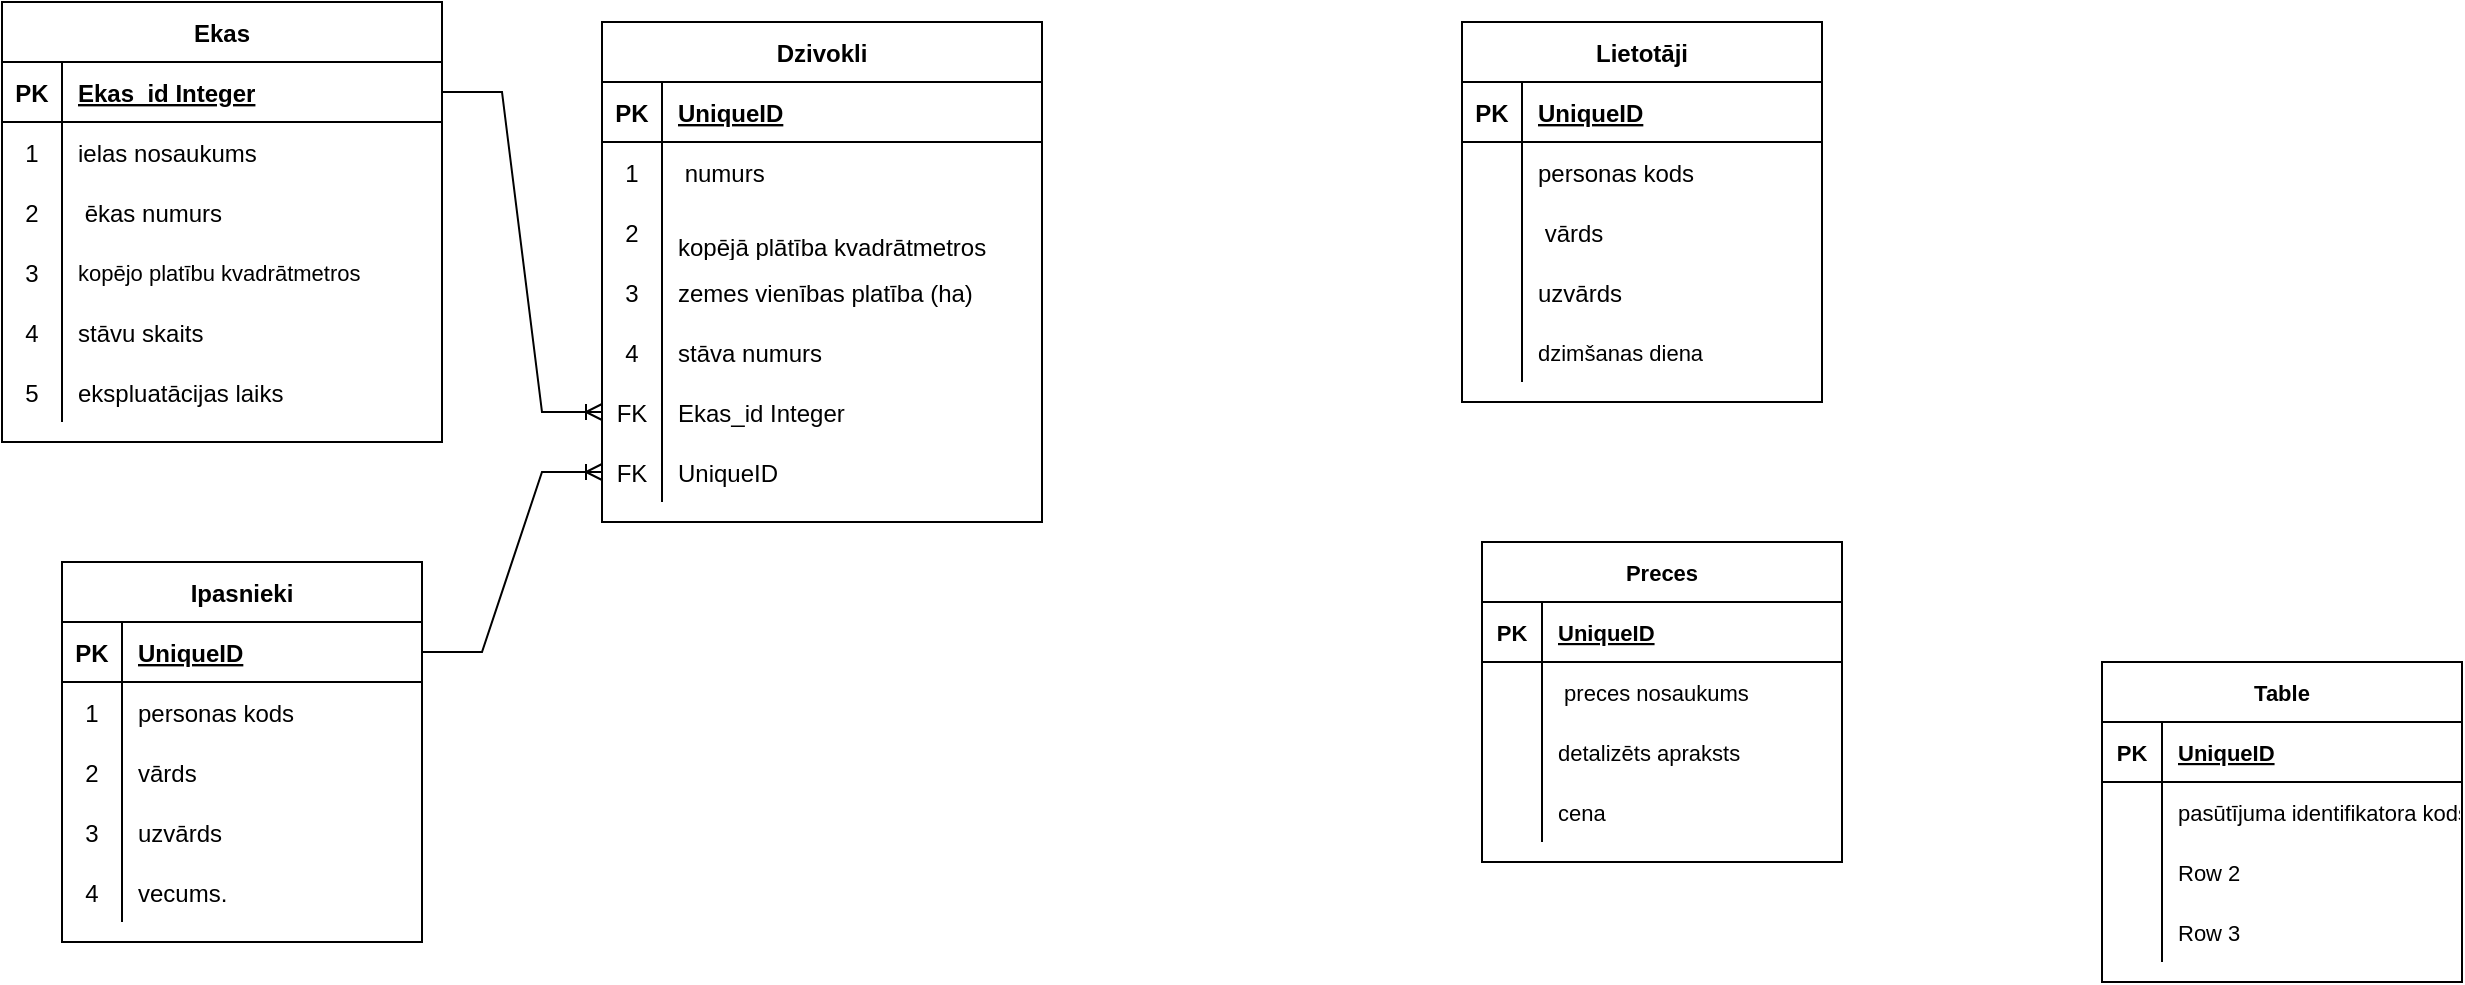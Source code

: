 <mxfile version="17.2.6" type="github">
  <diagram id="R2lEEEUBdFMjLlhIrx00" name="Page-1">
    <mxGraphModel dx="1379" dy="794" grid="1" gridSize="10" guides="1" tooltips="1" connect="1" arrows="1" fold="1" page="1" pageScale="1" pageWidth="850" pageHeight="1100" math="0" shadow="0" extFonts="Permanent Marker^https://fonts.googleapis.com/css?family=Permanent+Marker">
      <root>
        <mxCell id="0" />
        <mxCell id="1" parent="0" />
        <mxCell id="UOxE_f_TyPuhPwc7GjGA-1" value="Ekas" style="shape=table;startSize=30;container=1;collapsible=1;childLayout=tableLayout;fixedRows=1;rowLines=0;fontStyle=1;align=center;resizeLast=1;" vertex="1" parent="1">
          <mxGeometry x="30" y="70" width="220" height="220" as="geometry" />
        </mxCell>
        <mxCell id="UOxE_f_TyPuhPwc7GjGA-2" value="" style="shape=tableRow;horizontal=0;startSize=0;swimlaneHead=0;swimlaneBody=0;fillColor=none;collapsible=0;dropTarget=0;points=[[0,0.5],[1,0.5]];portConstraint=eastwest;top=0;left=0;right=0;bottom=1;" vertex="1" parent="UOxE_f_TyPuhPwc7GjGA-1">
          <mxGeometry y="30" width="220" height="30" as="geometry" />
        </mxCell>
        <mxCell id="UOxE_f_TyPuhPwc7GjGA-3" value="PK" style="shape=partialRectangle;connectable=0;fillColor=none;top=0;left=0;bottom=0;right=0;fontStyle=1;overflow=hidden;" vertex="1" parent="UOxE_f_TyPuhPwc7GjGA-2">
          <mxGeometry width="30" height="30" as="geometry">
            <mxRectangle width="30" height="30" as="alternateBounds" />
          </mxGeometry>
        </mxCell>
        <mxCell id="UOxE_f_TyPuhPwc7GjGA-4" value="Ekas_id Integer" style="shape=partialRectangle;connectable=0;fillColor=none;top=0;left=0;bottom=0;right=0;align=left;spacingLeft=6;fontStyle=5;overflow=hidden;" vertex="1" parent="UOxE_f_TyPuhPwc7GjGA-2">
          <mxGeometry x="30" width="190" height="30" as="geometry">
            <mxRectangle width="190" height="30" as="alternateBounds" />
          </mxGeometry>
        </mxCell>
        <mxCell id="UOxE_f_TyPuhPwc7GjGA-5" value="" style="shape=tableRow;horizontal=0;startSize=0;swimlaneHead=0;swimlaneBody=0;fillColor=none;collapsible=0;dropTarget=0;points=[[0,0.5],[1,0.5]];portConstraint=eastwest;top=0;left=0;right=0;bottom=0;" vertex="1" parent="UOxE_f_TyPuhPwc7GjGA-1">
          <mxGeometry y="60" width="220" height="30" as="geometry" />
        </mxCell>
        <mxCell id="UOxE_f_TyPuhPwc7GjGA-6" value="1" style="shape=partialRectangle;connectable=0;fillColor=none;top=0;left=0;bottom=0;right=0;editable=1;overflow=hidden;" vertex="1" parent="UOxE_f_TyPuhPwc7GjGA-5">
          <mxGeometry width="30" height="30" as="geometry">
            <mxRectangle width="30" height="30" as="alternateBounds" />
          </mxGeometry>
        </mxCell>
        <mxCell id="UOxE_f_TyPuhPwc7GjGA-7" value="ielas nosaukums" style="shape=partialRectangle;connectable=0;fillColor=none;top=0;left=0;bottom=0;right=0;align=left;spacingLeft=6;overflow=hidden;" vertex="1" parent="UOxE_f_TyPuhPwc7GjGA-5">
          <mxGeometry x="30" width="190" height="30" as="geometry">
            <mxRectangle width="190" height="30" as="alternateBounds" />
          </mxGeometry>
        </mxCell>
        <mxCell id="UOxE_f_TyPuhPwc7GjGA-8" value="" style="shape=tableRow;horizontal=0;startSize=0;swimlaneHead=0;swimlaneBody=0;fillColor=none;collapsible=0;dropTarget=0;points=[[0,0.5],[1,0.5]];portConstraint=eastwest;top=0;left=0;right=0;bottom=0;" vertex="1" parent="UOxE_f_TyPuhPwc7GjGA-1">
          <mxGeometry y="90" width="220" height="30" as="geometry" />
        </mxCell>
        <mxCell id="UOxE_f_TyPuhPwc7GjGA-9" value="2" style="shape=partialRectangle;connectable=0;fillColor=none;top=0;left=0;bottom=0;right=0;editable=1;overflow=hidden;" vertex="1" parent="UOxE_f_TyPuhPwc7GjGA-8">
          <mxGeometry width="30" height="30" as="geometry">
            <mxRectangle width="30" height="30" as="alternateBounds" />
          </mxGeometry>
        </mxCell>
        <mxCell id="UOxE_f_TyPuhPwc7GjGA-10" value=" ēkas numurs" style="shape=partialRectangle;connectable=0;fillColor=none;top=0;left=0;bottom=0;right=0;align=left;spacingLeft=6;overflow=hidden;" vertex="1" parent="UOxE_f_TyPuhPwc7GjGA-8">
          <mxGeometry x="30" width="190" height="30" as="geometry">
            <mxRectangle width="190" height="30" as="alternateBounds" />
          </mxGeometry>
        </mxCell>
        <mxCell id="UOxE_f_TyPuhPwc7GjGA-11" value="" style="shape=tableRow;horizontal=0;startSize=0;swimlaneHead=0;swimlaneBody=0;fillColor=none;collapsible=0;dropTarget=0;points=[[0,0.5],[1,0.5]];portConstraint=eastwest;top=0;left=0;right=0;bottom=0;" vertex="1" parent="UOxE_f_TyPuhPwc7GjGA-1">
          <mxGeometry y="120" width="220" height="30" as="geometry" />
        </mxCell>
        <mxCell id="UOxE_f_TyPuhPwc7GjGA-12" value="3" style="shape=partialRectangle;connectable=0;fillColor=none;top=0;left=0;bottom=0;right=0;editable=1;overflow=hidden;" vertex="1" parent="UOxE_f_TyPuhPwc7GjGA-11">
          <mxGeometry width="30" height="30" as="geometry">
            <mxRectangle width="30" height="30" as="alternateBounds" />
          </mxGeometry>
        </mxCell>
        <mxCell id="UOxE_f_TyPuhPwc7GjGA-13" value="kopējo platību kvadrātmetros" style="shape=partialRectangle;connectable=0;fillColor=none;top=0;left=0;bottom=0;right=0;align=left;spacingLeft=6;overflow=hidden;fontSize=11;" vertex="1" parent="UOxE_f_TyPuhPwc7GjGA-11">
          <mxGeometry x="30" width="190" height="30" as="geometry">
            <mxRectangle width="190" height="30" as="alternateBounds" />
          </mxGeometry>
        </mxCell>
        <mxCell id="UOxE_f_TyPuhPwc7GjGA-27" value="" style="shape=tableRow;horizontal=0;startSize=0;swimlaneHead=0;swimlaneBody=0;fillColor=none;collapsible=0;dropTarget=0;points=[[0,0.5],[1,0.5]];portConstraint=eastwest;top=0;left=0;right=0;bottom=0;" vertex="1" parent="UOxE_f_TyPuhPwc7GjGA-1">
          <mxGeometry y="150" width="220" height="30" as="geometry" />
        </mxCell>
        <mxCell id="UOxE_f_TyPuhPwc7GjGA-28" value="4" style="shape=partialRectangle;connectable=0;fillColor=none;top=0;left=0;bottom=0;right=0;editable=1;overflow=hidden;" vertex="1" parent="UOxE_f_TyPuhPwc7GjGA-27">
          <mxGeometry width="30" height="30" as="geometry">
            <mxRectangle width="30" height="30" as="alternateBounds" />
          </mxGeometry>
        </mxCell>
        <mxCell id="UOxE_f_TyPuhPwc7GjGA-29" value="stāvu skaits" style="shape=partialRectangle;connectable=0;fillColor=none;top=0;left=0;bottom=0;right=0;align=left;spacingLeft=6;overflow=hidden;" vertex="1" parent="UOxE_f_TyPuhPwc7GjGA-27">
          <mxGeometry x="30" width="190" height="30" as="geometry">
            <mxRectangle width="190" height="30" as="alternateBounds" />
          </mxGeometry>
        </mxCell>
        <mxCell id="UOxE_f_TyPuhPwc7GjGA-30" value="" style="shape=tableRow;horizontal=0;startSize=0;swimlaneHead=0;swimlaneBody=0;fillColor=none;collapsible=0;dropTarget=0;points=[[0,0.5],[1,0.5]];portConstraint=eastwest;top=0;left=0;right=0;bottom=0;" vertex="1" parent="UOxE_f_TyPuhPwc7GjGA-1">
          <mxGeometry y="180" width="220" height="30" as="geometry" />
        </mxCell>
        <mxCell id="UOxE_f_TyPuhPwc7GjGA-31" value="5" style="shape=partialRectangle;connectable=0;fillColor=none;top=0;left=0;bottom=0;right=0;editable=1;overflow=hidden;" vertex="1" parent="UOxE_f_TyPuhPwc7GjGA-30">
          <mxGeometry width="30" height="30" as="geometry">
            <mxRectangle width="30" height="30" as="alternateBounds" />
          </mxGeometry>
        </mxCell>
        <mxCell id="UOxE_f_TyPuhPwc7GjGA-32" value="ekspluatācijas laiks" style="shape=partialRectangle;connectable=0;fillColor=none;top=0;left=0;bottom=0;right=0;align=left;spacingLeft=6;overflow=hidden;" vertex="1" parent="UOxE_f_TyPuhPwc7GjGA-30">
          <mxGeometry x="30" width="190" height="30" as="geometry">
            <mxRectangle width="190" height="30" as="alternateBounds" />
          </mxGeometry>
        </mxCell>
        <mxCell id="UOxE_f_TyPuhPwc7GjGA-14" value="Lietotāji" style="shape=table;startSize=30;container=1;collapsible=1;childLayout=tableLayout;fixedRows=1;rowLines=0;fontStyle=1;align=center;resizeLast=1;" vertex="1" parent="1">
          <mxGeometry x="760" y="80" width="180" height="190" as="geometry" />
        </mxCell>
        <mxCell id="UOxE_f_TyPuhPwc7GjGA-15" value="" style="shape=tableRow;horizontal=0;startSize=0;swimlaneHead=0;swimlaneBody=0;fillColor=none;collapsible=0;dropTarget=0;points=[[0,0.5],[1,0.5]];portConstraint=eastwest;top=0;left=0;right=0;bottom=1;" vertex="1" parent="UOxE_f_TyPuhPwc7GjGA-14">
          <mxGeometry y="30" width="180" height="30" as="geometry" />
        </mxCell>
        <mxCell id="UOxE_f_TyPuhPwc7GjGA-16" value="PK" style="shape=partialRectangle;connectable=0;fillColor=none;top=0;left=0;bottom=0;right=0;fontStyle=1;overflow=hidden;" vertex="1" parent="UOxE_f_TyPuhPwc7GjGA-15">
          <mxGeometry width="30" height="30" as="geometry">
            <mxRectangle width="30" height="30" as="alternateBounds" />
          </mxGeometry>
        </mxCell>
        <mxCell id="UOxE_f_TyPuhPwc7GjGA-17" value="UniqueID" style="shape=partialRectangle;connectable=0;fillColor=none;top=0;left=0;bottom=0;right=0;align=left;spacingLeft=6;fontStyle=5;overflow=hidden;" vertex="1" parent="UOxE_f_TyPuhPwc7GjGA-15">
          <mxGeometry x="30" width="150" height="30" as="geometry">
            <mxRectangle width="150" height="30" as="alternateBounds" />
          </mxGeometry>
        </mxCell>
        <mxCell id="UOxE_f_TyPuhPwc7GjGA-18" value="" style="shape=tableRow;horizontal=0;startSize=0;swimlaneHead=0;swimlaneBody=0;fillColor=none;collapsible=0;dropTarget=0;points=[[0,0.5],[1,0.5]];portConstraint=eastwest;top=0;left=0;right=0;bottom=0;" vertex="1" parent="UOxE_f_TyPuhPwc7GjGA-14">
          <mxGeometry y="60" width="180" height="30" as="geometry" />
        </mxCell>
        <mxCell id="UOxE_f_TyPuhPwc7GjGA-19" value="" style="shape=partialRectangle;connectable=0;fillColor=none;top=0;left=0;bottom=0;right=0;editable=1;overflow=hidden;" vertex="1" parent="UOxE_f_TyPuhPwc7GjGA-18">
          <mxGeometry width="30" height="30" as="geometry">
            <mxRectangle width="30" height="30" as="alternateBounds" />
          </mxGeometry>
        </mxCell>
        <mxCell id="UOxE_f_TyPuhPwc7GjGA-20" value="personas kods" style="shape=partialRectangle;connectable=0;fillColor=none;top=0;left=0;bottom=0;right=0;align=left;spacingLeft=6;overflow=hidden;" vertex="1" parent="UOxE_f_TyPuhPwc7GjGA-18">
          <mxGeometry x="30" width="150" height="30" as="geometry">
            <mxRectangle width="150" height="30" as="alternateBounds" />
          </mxGeometry>
        </mxCell>
        <mxCell id="UOxE_f_TyPuhPwc7GjGA-21" value="" style="shape=tableRow;horizontal=0;startSize=0;swimlaneHead=0;swimlaneBody=0;fillColor=none;collapsible=0;dropTarget=0;points=[[0,0.5],[1,0.5]];portConstraint=eastwest;top=0;left=0;right=0;bottom=0;" vertex="1" parent="UOxE_f_TyPuhPwc7GjGA-14">
          <mxGeometry y="90" width="180" height="30" as="geometry" />
        </mxCell>
        <mxCell id="UOxE_f_TyPuhPwc7GjGA-22" value="" style="shape=partialRectangle;connectable=0;fillColor=none;top=0;left=0;bottom=0;right=0;editable=1;overflow=hidden;" vertex="1" parent="UOxE_f_TyPuhPwc7GjGA-21">
          <mxGeometry width="30" height="30" as="geometry">
            <mxRectangle width="30" height="30" as="alternateBounds" />
          </mxGeometry>
        </mxCell>
        <mxCell id="UOxE_f_TyPuhPwc7GjGA-23" value=" vārds" style="shape=partialRectangle;connectable=0;fillColor=none;top=0;left=0;bottom=0;right=0;align=left;spacingLeft=6;overflow=hidden;" vertex="1" parent="UOxE_f_TyPuhPwc7GjGA-21">
          <mxGeometry x="30" width="150" height="30" as="geometry">
            <mxRectangle width="150" height="30" as="alternateBounds" />
          </mxGeometry>
        </mxCell>
        <mxCell id="UOxE_f_TyPuhPwc7GjGA-24" value="" style="shape=tableRow;horizontal=0;startSize=0;swimlaneHead=0;swimlaneBody=0;fillColor=none;collapsible=0;dropTarget=0;points=[[0,0.5],[1,0.5]];portConstraint=eastwest;top=0;left=0;right=0;bottom=0;" vertex="1" parent="UOxE_f_TyPuhPwc7GjGA-14">
          <mxGeometry y="120" width="180" height="30" as="geometry" />
        </mxCell>
        <mxCell id="UOxE_f_TyPuhPwc7GjGA-25" value="" style="shape=partialRectangle;connectable=0;fillColor=none;top=0;left=0;bottom=0;right=0;editable=1;overflow=hidden;" vertex="1" parent="UOxE_f_TyPuhPwc7GjGA-24">
          <mxGeometry width="30" height="30" as="geometry">
            <mxRectangle width="30" height="30" as="alternateBounds" />
          </mxGeometry>
        </mxCell>
        <mxCell id="UOxE_f_TyPuhPwc7GjGA-26" value="uzvārds" style="shape=partialRectangle;connectable=0;fillColor=none;top=0;left=0;bottom=0;right=0;align=left;spacingLeft=6;overflow=hidden;" vertex="1" parent="UOxE_f_TyPuhPwc7GjGA-24">
          <mxGeometry x="30" width="150" height="30" as="geometry">
            <mxRectangle width="150" height="30" as="alternateBounds" />
          </mxGeometry>
        </mxCell>
        <mxCell id="UOxE_f_TyPuhPwc7GjGA-323" value="" style="shape=tableRow;horizontal=0;startSize=0;swimlaneHead=0;swimlaneBody=0;fillColor=none;collapsible=0;dropTarget=0;points=[[0,0.5],[1,0.5]];portConstraint=eastwest;top=0;left=0;right=0;bottom=0;fontSize=11;" vertex="1" parent="UOxE_f_TyPuhPwc7GjGA-14">
          <mxGeometry y="150" width="180" height="30" as="geometry" />
        </mxCell>
        <mxCell id="UOxE_f_TyPuhPwc7GjGA-324" value="" style="shape=partialRectangle;connectable=0;fillColor=none;top=0;left=0;bottom=0;right=0;editable=1;overflow=hidden;fontSize=11;" vertex="1" parent="UOxE_f_TyPuhPwc7GjGA-323">
          <mxGeometry width="30" height="30" as="geometry">
            <mxRectangle width="30" height="30" as="alternateBounds" />
          </mxGeometry>
        </mxCell>
        <mxCell id="UOxE_f_TyPuhPwc7GjGA-325" value="dzimšanas diena" style="shape=partialRectangle;connectable=0;fillColor=none;top=0;left=0;bottom=0;right=0;align=left;spacingLeft=6;overflow=hidden;fontSize=11;" vertex="1" parent="UOxE_f_TyPuhPwc7GjGA-323">
          <mxGeometry x="30" width="150" height="30" as="geometry">
            <mxRectangle width="150" height="30" as="alternateBounds" />
          </mxGeometry>
        </mxCell>
        <mxCell id="UOxE_f_TyPuhPwc7GjGA-33" value="Dzivokli" style="shape=table;startSize=30;container=1;collapsible=1;childLayout=tableLayout;fixedRows=1;rowLines=0;fontStyle=1;align=center;resizeLast=1;" vertex="1" parent="1">
          <mxGeometry x="330" y="80" width="220" height="250" as="geometry" />
        </mxCell>
        <mxCell id="UOxE_f_TyPuhPwc7GjGA-34" value="" style="shape=tableRow;horizontal=0;startSize=0;swimlaneHead=0;swimlaneBody=0;fillColor=none;collapsible=0;dropTarget=0;points=[[0,0.5],[1,0.5]];portConstraint=eastwest;top=0;left=0;right=0;bottom=1;" vertex="1" parent="UOxE_f_TyPuhPwc7GjGA-33">
          <mxGeometry y="30" width="220" height="30" as="geometry" />
        </mxCell>
        <mxCell id="UOxE_f_TyPuhPwc7GjGA-35" value="PK" style="shape=partialRectangle;connectable=0;fillColor=none;top=0;left=0;bottom=0;right=0;fontStyle=1;overflow=hidden;" vertex="1" parent="UOxE_f_TyPuhPwc7GjGA-34">
          <mxGeometry width="30" height="30" as="geometry">
            <mxRectangle width="30" height="30" as="alternateBounds" />
          </mxGeometry>
        </mxCell>
        <mxCell id="UOxE_f_TyPuhPwc7GjGA-36" value="UniqueID" style="shape=partialRectangle;connectable=0;fillColor=none;top=0;left=0;bottom=0;right=0;align=left;spacingLeft=6;fontStyle=5;overflow=hidden;" vertex="1" parent="UOxE_f_TyPuhPwc7GjGA-34">
          <mxGeometry x="30" width="190" height="30" as="geometry">
            <mxRectangle width="190" height="30" as="alternateBounds" />
          </mxGeometry>
        </mxCell>
        <mxCell id="UOxE_f_TyPuhPwc7GjGA-37" value="" style="shape=tableRow;horizontal=0;startSize=0;swimlaneHead=0;swimlaneBody=0;fillColor=none;collapsible=0;dropTarget=0;points=[[0,0.5],[1,0.5]];portConstraint=eastwest;top=0;left=0;right=0;bottom=0;" vertex="1" parent="UOxE_f_TyPuhPwc7GjGA-33">
          <mxGeometry y="60" width="220" height="30" as="geometry" />
        </mxCell>
        <mxCell id="UOxE_f_TyPuhPwc7GjGA-38" value="1" style="shape=partialRectangle;connectable=0;fillColor=none;top=0;left=0;bottom=0;right=0;editable=1;overflow=hidden;" vertex="1" parent="UOxE_f_TyPuhPwc7GjGA-37">
          <mxGeometry width="30" height="30" as="geometry">
            <mxRectangle width="30" height="30" as="alternateBounds" />
          </mxGeometry>
        </mxCell>
        <mxCell id="UOxE_f_TyPuhPwc7GjGA-39" value=" numurs" style="shape=partialRectangle;connectable=0;fillColor=none;top=0;left=0;bottom=0;right=0;align=left;spacingLeft=6;overflow=hidden;" vertex="1" parent="UOxE_f_TyPuhPwc7GjGA-37">
          <mxGeometry x="30" width="190" height="30" as="geometry">
            <mxRectangle width="190" height="30" as="alternateBounds" />
          </mxGeometry>
        </mxCell>
        <mxCell id="UOxE_f_TyPuhPwc7GjGA-40" value="" style="shape=tableRow;horizontal=0;startSize=0;swimlaneHead=0;swimlaneBody=0;fillColor=none;collapsible=0;dropTarget=0;points=[[0,0.5],[1,0.5]];portConstraint=eastwest;top=0;left=0;right=0;bottom=0;" vertex="1" parent="UOxE_f_TyPuhPwc7GjGA-33">
          <mxGeometry y="90" width="220" height="30" as="geometry" />
        </mxCell>
        <mxCell id="UOxE_f_TyPuhPwc7GjGA-41" value="2" style="shape=partialRectangle;connectable=0;fillColor=none;top=0;left=0;bottom=0;right=0;editable=1;overflow=hidden;" vertex="1" parent="UOxE_f_TyPuhPwc7GjGA-40">
          <mxGeometry width="30" height="30" as="geometry">
            <mxRectangle width="30" height="30" as="alternateBounds" />
          </mxGeometry>
        </mxCell>
        <mxCell id="UOxE_f_TyPuhPwc7GjGA-42" value="&#xa;kopējā plātība kvadrātmetros&#xa;" style="shape=partialRectangle;connectable=0;fillColor=none;top=0;left=0;bottom=0;right=0;align=left;spacingLeft=6;overflow=hidden;" vertex="1" parent="UOxE_f_TyPuhPwc7GjGA-40">
          <mxGeometry x="30" width="190" height="30" as="geometry">
            <mxRectangle width="190" height="30" as="alternateBounds" />
          </mxGeometry>
        </mxCell>
        <mxCell id="UOxE_f_TyPuhPwc7GjGA-43" value="" style="shape=tableRow;horizontal=0;startSize=0;swimlaneHead=0;swimlaneBody=0;fillColor=none;collapsible=0;dropTarget=0;points=[[0,0.5],[1,0.5]];portConstraint=eastwest;top=0;left=0;right=0;bottom=0;" vertex="1" parent="UOxE_f_TyPuhPwc7GjGA-33">
          <mxGeometry y="120" width="220" height="30" as="geometry" />
        </mxCell>
        <mxCell id="UOxE_f_TyPuhPwc7GjGA-44" value="3" style="shape=partialRectangle;connectable=0;fillColor=none;top=0;left=0;bottom=0;right=0;editable=1;overflow=hidden;" vertex="1" parent="UOxE_f_TyPuhPwc7GjGA-43">
          <mxGeometry width="30" height="30" as="geometry">
            <mxRectangle width="30" height="30" as="alternateBounds" />
          </mxGeometry>
        </mxCell>
        <mxCell id="UOxE_f_TyPuhPwc7GjGA-45" value="zemes vienības platība (ha)" style="shape=partialRectangle;connectable=0;fillColor=none;top=0;left=0;bottom=0;right=0;align=left;spacingLeft=6;overflow=hidden;" vertex="1" parent="UOxE_f_TyPuhPwc7GjGA-43">
          <mxGeometry x="30" width="190" height="30" as="geometry">
            <mxRectangle width="190" height="30" as="alternateBounds" />
          </mxGeometry>
        </mxCell>
        <mxCell id="UOxE_f_TyPuhPwc7GjGA-46" value="" style="shape=tableRow;horizontal=0;startSize=0;swimlaneHead=0;swimlaneBody=0;fillColor=none;collapsible=0;dropTarget=0;points=[[0,0.5],[1,0.5]];portConstraint=eastwest;top=0;left=0;right=0;bottom=0;" vertex="1" parent="UOxE_f_TyPuhPwc7GjGA-33">
          <mxGeometry y="150" width="220" height="30" as="geometry" />
        </mxCell>
        <mxCell id="UOxE_f_TyPuhPwc7GjGA-47" value="4" style="shape=partialRectangle;connectable=0;fillColor=none;top=0;left=0;bottom=0;right=0;editable=1;overflow=hidden;" vertex="1" parent="UOxE_f_TyPuhPwc7GjGA-46">
          <mxGeometry width="30" height="30" as="geometry">
            <mxRectangle width="30" height="30" as="alternateBounds" />
          </mxGeometry>
        </mxCell>
        <mxCell id="UOxE_f_TyPuhPwc7GjGA-48" value="stāva numurs" style="shape=partialRectangle;connectable=0;fillColor=none;top=0;left=0;bottom=0;right=0;align=left;spacingLeft=6;overflow=hidden;" vertex="1" parent="UOxE_f_TyPuhPwc7GjGA-46">
          <mxGeometry x="30" width="190" height="30" as="geometry">
            <mxRectangle width="190" height="30" as="alternateBounds" />
          </mxGeometry>
        </mxCell>
        <mxCell id="UOxE_f_TyPuhPwc7GjGA-69" value="" style="shape=tableRow;horizontal=0;startSize=0;swimlaneHead=0;swimlaneBody=0;fillColor=none;collapsible=0;dropTarget=0;points=[[0,0.5],[1,0.5]];portConstraint=eastwest;top=0;left=0;right=0;bottom=0;" vertex="1" parent="UOxE_f_TyPuhPwc7GjGA-33">
          <mxGeometry y="180" width="220" height="30" as="geometry" />
        </mxCell>
        <mxCell id="UOxE_f_TyPuhPwc7GjGA-70" value="FK" style="shape=partialRectangle;connectable=0;fillColor=none;top=0;left=0;bottom=0;right=0;fontStyle=0;overflow=hidden;" vertex="1" parent="UOxE_f_TyPuhPwc7GjGA-69">
          <mxGeometry width="30" height="30" as="geometry">
            <mxRectangle width="30" height="30" as="alternateBounds" />
          </mxGeometry>
        </mxCell>
        <mxCell id="UOxE_f_TyPuhPwc7GjGA-71" value="Ekas_id Integer" style="shape=partialRectangle;connectable=0;fillColor=none;top=0;left=0;bottom=0;right=0;align=left;spacingLeft=6;fontStyle=0;overflow=hidden;" vertex="1" parent="UOxE_f_TyPuhPwc7GjGA-69">
          <mxGeometry x="30" width="190" height="30" as="geometry">
            <mxRectangle width="190" height="30" as="alternateBounds" />
          </mxGeometry>
        </mxCell>
        <mxCell id="UOxE_f_TyPuhPwc7GjGA-76" value="" style="shape=tableRow;horizontal=0;startSize=0;swimlaneHead=0;swimlaneBody=0;fillColor=none;collapsible=0;dropTarget=0;points=[[0,0.5],[1,0.5]];portConstraint=eastwest;top=0;left=0;right=0;bottom=0;" vertex="1" parent="UOxE_f_TyPuhPwc7GjGA-33">
          <mxGeometry y="210" width="220" height="30" as="geometry" />
        </mxCell>
        <mxCell id="UOxE_f_TyPuhPwc7GjGA-77" value="FK" style="shape=partialRectangle;connectable=0;fillColor=none;top=0;left=0;bottom=0;right=0;fontStyle=0;overflow=hidden;" vertex="1" parent="UOxE_f_TyPuhPwc7GjGA-76">
          <mxGeometry width="30" height="30" as="geometry">
            <mxRectangle width="30" height="30" as="alternateBounds" />
          </mxGeometry>
        </mxCell>
        <mxCell id="UOxE_f_TyPuhPwc7GjGA-78" value="UniqueID" style="shape=partialRectangle;connectable=0;fillColor=none;top=0;left=0;bottom=0;right=0;align=left;spacingLeft=6;fontStyle=0;overflow=hidden;" vertex="1" parent="UOxE_f_TyPuhPwc7GjGA-76">
          <mxGeometry x="30" width="190" height="30" as="geometry">
            <mxRectangle width="190" height="30" as="alternateBounds" />
          </mxGeometry>
        </mxCell>
        <mxCell id="UOxE_f_TyPuhPwc7GjGA-49" value="Ipasnieki" style="shape=table;startSize=30;container=1;collapsible=1;childLayout=tableLayout;fixedRows=1;rowLines=0;fontStyle=1;align=center;resizeLast=1;" vertex="1" parent="1">
          <mxGeometry x="60" y="350" width="180" height="190" as="geometry" />
        </mxCell>
        <mxCell id="UOxE_f_TyPuhPwc7GjGA-50" value="" style="shape=tableRow;horizontal=0;startSize=0;swimlaneHead=0;swimlaneBody=0;fillColor=none;collapsible=0;dropTarget=0;points=[[0,0.5],[1,0.5]];portConstraint=eastwest;top=0;left=0;right=0;bottom=1;" vertex="1" parent="UOxE_f_TyPuhPwc7GjGA-49">
          <mxGeometry y="30" width="180" height="30" as="geometry" />
        </mxCell>
        <mxCell id="UOxE_f_TyPuhPwc7GjGA-51" value="PK" style="shape=partialRectangle;connectable=0;fillColor=none;top=0;left=0;bottom=0;right=0;fontStyle=1;overflow=hidden;" vertex="1" parent="UOxE_f_TyPuhPwc7GjGA-50">
          <mxGeometry width="30" height="30" as="geometry">
            <mxRectangle width="30" height="30" as="alternateBounds" />
          </mxGeometry>
        </mxCell>
        <mxCell id="UOxE_f_TyPuhPwc7GjGA-52" value="UniqueID" style="shape=partialRectangle;connectable=0;fillColor=none;top=0;left=0;bottom=0;right=0;align=left;spacingLeft=6;fontStyle=5;overflow=hidden;" vertex="1" parent="UOxE_f_TyPuhPwc7GjGA-50">
          <mxGeometry x="30" width="150" height="30" as="geometry">
            <mxRectangle width="150" height="30" as="alternateBounds" />
          </mxGeometry>
        </mxCell>
        <mxCell id="UOxE_f_TyPuhPwc7GjGA-53" value="" style="shape=tableRow;horizontal=0;startSize=0;swimlaneHead=0;swimlaneBody=0;fillColor=none;collapsible=0;dropTarget=0;points=[[0,0.5],[1,0.5]];portConstraint=eastwest;top=0;left=0;right=0;bottom=0;" vertex="1" parent="UOxE_f_TyPuhPwc7GjGA-49">
          <mxGeometry y="60" width="180" height="30" as="geometry" />
        </mxCell>
        <mxCell id="UOxE_f_TyPuhPwc7GjGA-54" value="1" style="shape=partialRectangle;connectable=0;fillColor=none;top=0;left=0;bottom=0;right=0;editable=1;overflow=hidden;" vertex="1" parent="UOxE_f_TyPuhPwc7GjGA-53">
          <mxGeometry width="30" height="30" as="geometry">
            <mxRectangle width="30" height="30" as="alternateBounds" />
          </mxGeometry>
        </mxCell>
        <mxCell id="UOxE_f_TyPuhPwc7GjGA-55" value="personas kods" style="shape=partialRectangle;connectable=0;fillColor=none;top=0;left=0;bottom=0;right=0;align=left;spacingLeft=6;overflow=hidden;" vertex="1" parent="UOxE_f_TyPuhPwc7GjGA-53">
          <mxGeometry x="30" width="150" height="30" as="geometry">
            <mxRectangle width="150" height="30" as="alternateBounds" />
          </mxGeometry>
        </mxCell>
        <mxCell id="UOxE_f_TyPuhPwc7GjGA-56" value="" style="shape=tableRow;horizontal=0;startSize=0;swimlaneHead=0;swimlaneBody=0;fillColor=none;collapsible=0;dropTarget=0;points=[[0,0.5],[1,0.5]];portConstraint=eastwest;top=0;left=0;right=0;bottom=0;" vertex="1" parent="UOxE_f_TyPuhPwc7GjGA-49">
          <mxGeometry y="90" width="180" height="30" as="geometry" />
        </mxCell>
        <mxCell id="UOxE_f_TyPuhPwc7GjGA-57" value="2" style="shape=partialRectangle;connectable=0;fillColor=none;top=0;left=0;bottom=0;right=0;editable=1;overflow=hidden;" vertex="1" parent="UOxE_f_TyPuhPwc7GjGA-56">
          <mxGeometry width="30" height="30" as="geometry">
            <mxRectangle width="30" height="30" as="alternateBounds" />
          </mxGeometry>
        </mxCell>
        <mxCell id="UOxE_f_TyPuhPwc7GjGA-58" value="vārds" style="shape=partialRectangle;connectable=0;fillColor=none;top=0;left=0;bottom=0;right=0;align=left;spacingLeft=6;overflow=hidden;" vertex="1" parent="UOxE_f_TyPuhPwc7GjGA-56">
          <mxGeometry x="30" width="150" height="30" as="geometry">
            <mxRectangle width="150" height="30" as="alternateBounds" />
          </mxGeometry>
        </mxCell>
        <mxCell id="UOxE_f_TyPuhPwc7GjGA-62" value="" style="shape=tableRow;horizontal=0;startSize=0;swimlaneHead=0;swimlaneBody=0;fillColor=none;collapsible=0;dropTarget=0;points=[[0,0.5],[1,0.5]];portConstraint=eastwest;top=0;left=0;right=0;bottom=0;" vertex="1" parent="UOxE_f_TyPuhPwc7GjGA-49">
          <mxGeometry y="120" width="180" height="30" as="geometry" />
        </mxCell>
        <mxCell id="UOxE_f_TyPuhPwc7GjGA-63" value="3" style="shape=partialRectangle;connectable=0;fillColor=none;top=0;left=0;bottom=0;right=0;editable=1;overflow=hidden;" vertex="1" parent="UOxE_f_TyPuhPwc7GjGA-62">
          <mxGeometry width="30" height="30" as="geometry">
            <mxRectangle width="30" height="30" as="alternateBounds" />
          </mxGeometry>
        </mxCell>
        <mxCell id="UOxE_f_TyPuhPwc7GjGA-64" value="uzvārds" style="shape=partialRectangle;connectable=0;fillColor=none;top=0;left=0;bottom=0;right=0;align=left;spacingLeft=6;overflow=hidden;" vertex="1" parent="UOxE_f_TyPuhPwc7GjGA-62">
          <mxGeometry x="30" width="150" height="30" as="geometry">
            <mxRectangle width="150" height="30" as="alternateBounds" />
          </mxGeometry>
        </mxCell>
        <mxCell id="UOxE_f_TyPuhPwc7GjGA-59" value="" style="shape=tableRow;horizontal=0;startSize=0;swimlaneHead=0;swimlaneBody=0;fillColor=none;collapsible=0;dropTarget=0;points=[[0,0.5],[1,0.5]];portConstraint=eastwest;top=0;left=0;right=0;bottom=0;" vertex="1" parent="UOxE_f_TyPuhPwc7GjGA-49">
          <mxGeometry y="150" width="180" height="30" as="geometry" />
        </mxCell>
        <mxCell id="UOxE_f_TyPuhPwc7GjGA-60" value="4" style="shape=partialRectangle;connectable=0;fillColor=none;top=0;left=0;bottom=0;right=0;editable=1;overflow=hidden;" vertex="1" parent="UOxE_f_TyPuhPwc7GjGA-59">
          <mxGeometry width="30" height="30" as="geometry">
            <mxRectangle width="30" height="30" as="alternateBounds" />
          </mxGeometry>
        </mxCell>
        <mxCell id="UOxE_f_TyPuhPwc7GjGA-61" value="vecums." style="shape=partialRectangle;connectable=0;fillColor=none;top=0;left=0;bottom=0;right=0;align=left;spacingLeft=6;overflow=hidden;" vertex="1" parent="UOxE_f_TyPuhPwc7GjGA-59">
          <mxGeometry x="30" width="150" height="30" as="geometry">
            <mxRectangle width="150" height="30" as="alternateBounds" />
          </mxGeometry>
        </mxCell>
        <mxCell id="UOxE_f_TyPuhPwc7GjGA-79" value="" style="edgeStyle=entityRelationEdgeStyle;fontSize=12;html=1;endArrow=ERoneToMany;rounded=0;" edge="1" parent="1" source="UOxE_f_TyPuhPwc7GjGA-2" target="UOxE_f_TyPuhPwc7GjGA-69">
          <mxGeometry width="100" height="100" relative="1" as="geometry">
            <mxPoint x="90" y="740" as="sourcePoint" />
            <mxPoint x="190" y="640" as="targetPoint" />
          </mxGeometry>
        </mxCell>
        <mxCell id="UOxE_f_TyPuhPwc7GjGA-80" value="" style="edgeStyle=entityRelationEdgeStyle;fontSize=12;html=1;endArrow=ERoneToMany;rounded=0;" edge="1" parent="1" source="UOxE_f_TyPuhPwc7GjGA-50" target="UOxE_f_TyPuhPwc7GjGA-76">
          <mxGeometry width="100" height="100" relative="1" as="geometry">
            <mxPoint x="320" y="590" as="sourcePoint" />
            <mxPoint x="420" y="490" as="targetPoint" />
          </mxGeometry>
        </mxCell>
        <mxCell id="UOxE_f_TyPuhPwc7GjGA-326" value="Preces" style="shape=table;startSize=30;container=1;collapsible=1;childLayout=tableLayout;fixedRows=1;rowLines=0;fontStyle=1;align=center;resizeLast=1;fontSize=11;" vertex="1" parent="1">
          <mxGeometry x="770" y="340" width="180" height="160" as="geometry" />
        </mxCell>
        <mxCell id="UOxE_f_TyPuhPwc7GjGA-327" value="" style="shape=tableRow;horizontal=0;startSize=0;swimlaneHead=0;swimlaneBody=0;fillColor=none;collapsible=0;dropTarget=0;points=[[0,0.5],[1,0.5]];portConstraint=eastwest;top=0;left=0;right=0;bottom=1;fontSize=11;" vertex="1" parent="UOxE_f_TyPuhPwc7GjGA-326">
          <mxGeometry y="30" width="180" height="30" as="geometry" />
        </mxCell>
        <mxCell id="UOxE_f_TyPuhPwc7GjGA-328" value="PK" style="shape=partialRectangle;connectable=0;fillColor=none;top=0;left=0;bottom=0;right=0;fontStyle=1;overflow=hidden;fontSize=11;" vertex="1" parent="UOxE_f_TyPuhPwc7GjGA-327">
          <mxGeometry width="30" height="30" as="geometry">
            <mxRectangle width="30" height="30" as="alternateBounds" />
          </mxGeometry>
        </mxCell>
        <mxCell id="UOxE_f_TyPuhPwc7GjGA-329" value="UniqueID" style="shape=partialRectangle;connectable=0;fillColor=none;top=0;left=0;bottom=0;right=0;align=left;spacingLeft=6;fontStyle=5;overflow=hidden;fontSize=11;" vertex="1" parent="UOxE_f_TyPuhPwc7GjGA-327">
          <mxGeometry x="30" width="150" height="30" as="geometry">
            <mxRectangle width="150" height="30" as="alternateBounds" />
          </mxGeometry>
        </mxCell>
        <mxCell id="UOxE_f_TyPuhPwc7GjGA-330" value="" style="shape=tableRow;horizontal=0;startSize=0;swimlaneHead=0;swimlaneBody=0;fillColor=none;collapsible=0;dropTarget=0;points=[[0,0.5],[1,0.5]];portConstraint=eastwest;top=0;left=0;right=0;bottom=0;fontSize=11;" vertex="1" parent="UOxE_f_TyPuhPwc7GjGA-326">
          <mxGeometry y="60" width="180" height="30" as="geometry" />
        </mxCell>
        <mxCell id="UOxE_f_TyPuhPwc7GjGA-331" value="" style="shape=partialRectangle;connectable=0;fillColor=none;top=0;left=0;bottom=0;right=0;editable=1;overflow=hidden;fontSize=11;" vertex="1" parent="UOxE_f_TyPuhPwc7GjGA-330">
          <mxGeometry width="30" height="30" as="geometry">
            <mxRectangle width="30" height="30" as="alternateBounds" />
          </mxGeometry>
        </mxCell>
        <mxCell id="UOxE_f_TyPuhPwc7GjGA-332" value=" preces nosaukums" style="shape=partialRectangle;connectable=0;fillColor=none;top=0;left=0;bottom=0;right=0;align=left;spacingLeft=6;overflow=hidden;fontSize=11;" vertex="1" parent="UOxE_f_TyPuhPwc7GjGA-330">
          <mxGeometry x="30" width="150" height="30" as="geometry">
            <mxRectangle width="150" height="30" as="alternateBounds" />
          </mxGeometry>
        </mxCell>
        <mxCell id="UOxE_f_TyPuhPwc7GjGA-333" value="" style="shape=tableRow;horizontal=0;startSize=0;swimlaneHead=0;swimlaneBody=0;fillColor=none;collapsible=0;dropTarget=0;points=[[0,0.5],[1,0.5]];portConstraint=eastwest;top=0;left=0;right=0;bottom=0;fontSize=11;" vertex="1" parent="UOxE_f_TyPuhPwc7GjGA-326">
          <mxGeometry y="90" width="180" height="30" as="geometry" />
        </mxCell>
        <mxCell id="UOxE_f_TyPuhPwc7GjGA-334" value="" style="shape=partialRectangle;connectable=0;fillColor=none;top=0;left=0;bottom=0;right=0;editable=1;overflow=hidden;fontSize=11;" vertex="1" parent="UOxE_f_TyPuhPwc7GjGA-333">
          <mxGeometry width="30" height="30" as="geometry">
            <mxRectangle width="30" height="30" as="alternateBounds" />
          </mxGeometry>
        </mxCell>
        <mxCell id="UOxE_f_TyPuhPwc7GjGA-335" value="detalizēts apraksts" style="shape=partialRectangle;connectable=0;fillColor=none;top=0;left=0;bottom=0;right=0;align=left;spacingLeft=6;overflow=hidden;fontSize=11;" vertex="1" parent="UOxE_f_TyPuhPwc7GjGA-333">
          <mxGeometry x="30" width="150" height="30" as="geometry">
            <mxRectangle width="150" height="30" as="alternateBounds" />
          </mxGeometry>
        </mxCell>
        <mxCell id="UOxE_f_TyPuhPwc7GjGA-336" value="" style="shape=tableRow;horizontal=0;startSize=0;swimlaneHead=0;swimlaneBody=0;fillColor=none;collapsible=0;dropTarget=0;points=[[0,0.5],[1,0.5]];portConstraint=eastwest;top=0;left=0;right=0;bottom=0;fontSize=11;" vertex="1" parent="UOxE_f_TyPuhPwc7GjGA-326">
          <mxGeometry y="120" width="180" height="30" as="geometry" />
        </mxCell>
        <mxCell id="UOxE_f_TyPuhPwc7GjGA-337" value="" style="shape=partialRectangle;connectable=0;fillColor=none;top=0;left=0;bottom=0;right=0;editable=1;overflow=hidden;fontSize=11;" vertex="1" parent="UOxE_f_TyPuhPwc7GjGA-336">
          <mxGeometry width="30" height="30" as="geometry">
            <mxRectangle width="30" height="30" as="alternateBounds" />
          </mxGeometry>
        </mxCell>
        <mxCell id="UOxE_f_TyPuhPwc7GjGA-338" value="cena" style="shape=partialRectangle;connectable=0;fillColor=none;top=0;left=0;bottom=0;right=0;align=left;spacingLeft=6;overflow=hidden;fontSize=11;" vertex="1" parent="UOxE_f_TyPuhPwc7GjGA-336">
          <mxGeometry x="30" width="150" height="30" as="geometry">
            <mxRectangle width="150" height="30" as="alternateBounds" />
          </mxGeometry>
        </mxCell>
        <mxCell id="UOxE_f_TyPuhPwc7GjGA-339" value="Table" style="shape=table;startSize=30;container=1;collapsible=1;childLayout=tableLayout;fixedRows=1;rowLines=0;fontStyle=1;align=center;resizeLast=1;fontSize=11;" vertex="1" parent="1">
          <mxGeometry x="1080" y="400" width="180" height="160" as="geometry" />
        </mxCell>
        <mxCell id="UOxE_f_TyPuhPwc7GjGA-340" value="" style="shape=tableRow;horizontal=0;startSize=0;swimlaneHead=0;swimlaneBody=0;fillColor=none;collapsible=0;dropTarget=0;points=[[0,0.5],[1,0.5]];portConstraint=eastwest;top=0;left=0;right=0;bottom=1;fontSize=11;" vertex="1" parent="UOxE_f_TyPuhPwc7GjGA-339">
          <mxGeometry y="30" width="180" height="30" as="geometry" />
        </mxCell>
        <mxCell id="UOxE_f_TyPuhPwc7GjGA-341" value="PK" style="shape=partialRectangle;connectable=0;fillColor=none;top=0;left=0;bottom=0;right=0;fontStyle=1;overflow=hidden;fontSize=11;" vertex="1" parent="UOxE_f_TyPuhPwc7GjGA-340">
          <mxGeometry width="30" height="30" as="geometry">
            <mxRectangle width="30" height="30" as="alternateBounds" />
          </mxGeometry>
        </mxCell>
        <mxCell id="UOxE_f_TyPuhPwc7GjGA-342" value="UniqueID" style="shape=partialRectangle;connectable=0;fillColor=none;top=0;left=0;bottom=0;right=0;align=left;spacingLeft=6;fontStyle=5;overflow=hidden;fontSize=11;" vertex="1" parent="UOxE_f_TyPuhPwc7GjGA-340">
          <mxGeometry x="30" width="150" height="30" as="geometry">
            <mxRectangle width="150" height="30" as="alternateBounds" />
          </mxGeometry>
        </mxCell>
        <mxCell id="UOxE_f_TyPuhPwc7GjGA-343" value="" style="shape=tableRow;horizontal=0;startSize=0;swimlaneHead=0;swimlaneBody=0;fillColor=none;collapsible=0;dropTarget=0;points=[[0,0.5],[1,0.5]];portConstraint=eastwest;top=0;left=0;right=0;bottom=0;fontSize=11;" vertex="1" parent="UOxE_f_TyPuhPwc7GjGA-339">
          <mxGeometry y="60" width="180" height="30" as="geometry" />
        </mxCell>
        <mxCell id="UOxE_f_TyPuhPwc7GjGA-344" value="" style="shape=partialRectangle;connectable=0;fillColor=none;top=0;left=0;bottom=0;right=0;editable=1;overflow=hidden;fontSize=11;" vertex="1" parent="UOxE_f_TyPuhPwc7GjGA-343">
          <mxGeometry width="30" height="30" as="geometry">
            <mxRectangle width="30" height="30" as="alternateBounds" />
          </mxGeometry>
        </mxCell>
        <mxCell id="UOxE_f_TyPuhPwc7GjGA-345" value="pasūtījuma identifikatora kods" style="shape=partialRectangle;connectable=0;fillColor=none;top=0;left=0;bottom=0;right=0;align=left;spacingLeft=6;overflow=hidden;fontSize=11;" vertex="1" parent="UOxE_f_TyPuhPwc7GjGA-343">
          <mxGeometry x="30" width="150" height="30" as="geometry">
            <mxRectangle width="150" height="30" as="alternateBounds" />
          </mxGeometry>
        </mxCell>
        <mxCell id="UOxE_f_TyPuhPwc7GjGA-346" value="" style="shape=tableRow;horizontal=0;startSize=0;swimlaneHead=0;swimlaneBody=0;fillColor=none;collapsible=0;dropTarget=0;points=[[0,0.5],[1,0.5]];portConstraint=eastwest;top=0;left=0;right=0;bottom=0;fontSize=11;" vertex="1" parent="UOxE_f_TyPuhPwc7GjGA-339">
          <mxGeometry y="90" width="180" height="30" as="geometry" />
        </mxCell>
        <mxCell id="UOxE_f_TyPuhPwc7GjGA-347" value="" style="shape=partialRectangle;connectable=0;fillColor=none;top=0;left=0;bottom=0;right=0;editable=1;overflow=hidden;fontSize=11;" vertex="1" parent="UOxE_f_TyPuhPwc7GjGA-346">
          <mxGeometry width="30" height="30" as="geometry">
            <mxRectangle width="30" height="30" as="alternateBounds" />
          </mxGeometry>
        </mxCell>
        <mxCell id="UOxE_f_TyPuhPwc7GjGA-348" value="Row 2" style="shape=partialRectangle;connectable=0;fillColor=none;top=0;left=0;bottom=0;right=0;align=left;spacingLeft=6;overflow=hidden;fontSize=11;" vertex="1" parent="UOxE_f_TyPuhPwc7GjGA-346">
          <mxGeometry x="30" width="150" height="30" as="geometry">
            <mxRectangle width="150" height="30" as="alternateBounds" />
          </mxGeometry>
        </mxCell>
        <mxCell id="UOxE_f_TyPuhPwc7GjGA-349" value="" style="shape=tableRow;horizontal=0;startSize=0;swimlaneHead=0;swimlaneBody=0;fillColor=none;collapsible=0;dropTarget=0;points=[[0,0.5],[1,0.5]];portConstraint=eastwest;top=0;left=0;right=0;bottom=0;fontSize=11;" vertex="1" parent="UOxE_f_TyPuhPwc7GjGA-339">
          <mxGeometry y="120" width="180" height="30" as="geometry" />
        </mxCell>
        <mxCell id="UOxE_f_TyPuhPwc7GjGA-350" value="" style="shape=partialRectangle;connectable=0;fillColor=none;top=0;left=0;bottom=0;right=0;editable=1;overflow=hidden;fontSize=11;" vertex="1" parent="UOxE_f_TyPuhPwc7GjGA-349">
          <mxGeometry width="30" height="30" as="geometry">
            <mxRectangle width="30" height="30" as="alternateBounds" />
          </mxGeometry>
        </mxCell>
        <mxCell id="UOxE_f_TyPuhPwc7GjGA-351" value="Row 3" style="shape=partialRectangle;connectable=0;fillColor=none;top=0;left=0;bottom=0;right=0;align=left;spacingLeft=6;overflow=hidden;fontSize=11;" vertex="1" parent="UOxE_f_TyPuhPwc7GjGA-349">
          <mxGeometry x="30" width="150" height="30" as="geometry">
            <mxRectangle width="150" height="30" as="alternateBounds" />
          </mxGeometry>
        </mxCell>
      </root>
    </mxGraphModel>
  </diagram>
</mxfile>
